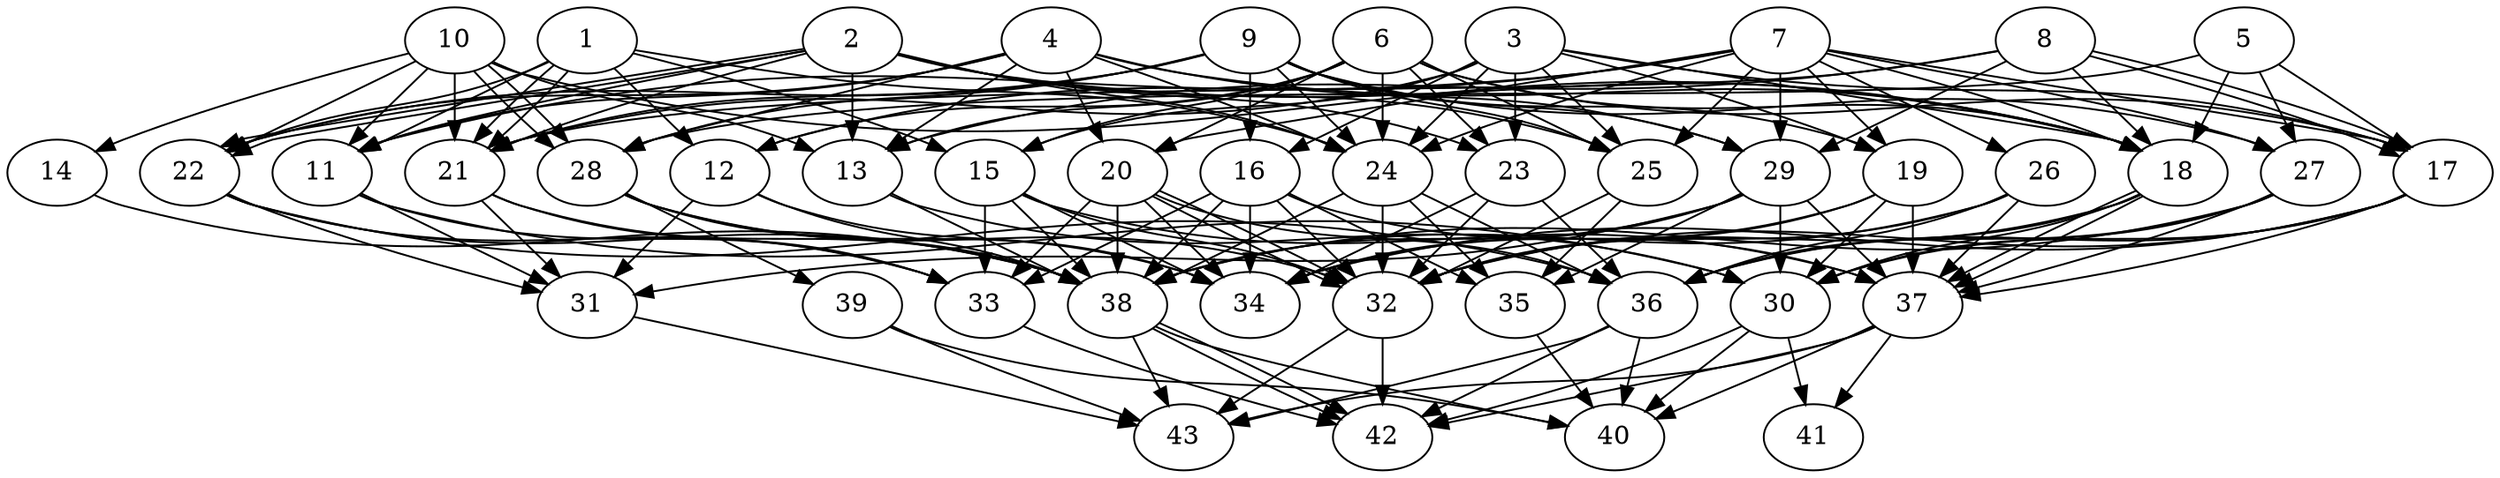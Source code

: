 // DAG (tier=3-complex, mode=data, n=43, ccr=0.518, fat=0.723, density=0.748, regular=0.206, jump=0.338, mindata=4194304, maxdata=33554432)
// DAG automatically generated by daggen at Sun Aug 24 16:33:35 2025
// /home/ermia/Project/Environments/daggen/bin/daggen --dot --ccr 0.518 --fat 0.723 --regular 0.206 --density 0.748 --jump 0.338 --mindata 4194304 --maxdata 33554432 -n 43 
digraph G {
  1 [size="5693638505285160009728", alpha="0.12", expect_size="2846819252642580004864"]
  1 -> 11 [size ="2550840166449152"]
  1 -> 12 [size ="2550840166449152"]
  1 -> 15 [size ="2550840166449152"]
  1 -> 21 [size ="2550840166449152"]
  1 -> 21 [size ="2550840166449152"]
  1 -> 22 [size ="2550840166449152"]
  1 -> 24 [size ="2550840166449152"]
  2 [size="132055121038785118208", alpha="0.13", expect_size="66027560519392559104"]
  2 -> 11 [size ="207456391135232"]
  2 -> 13 [size ="207456391135232"]
  2 -> 18 [size ="207456391135232"]
  2 -> 21 [size ="207456391135232"]
  2 -> 22 [size ="207456391135232"]
  2 -> 22 [size ="207456391135232"]
  2 -> 23 [size ="207456391135232"]
  2 -> 24 [size ="207456391135232"]
  2 -> 25 [size ="207456391135232"]
  3 [size="1390909549503655706624", alpha="0.06", expect_size="695454774751827853312"]
  3 -> 15 [size ="996833396523008"]
  3 -> 16 [size ="996833396523008"]
  3 -> 17 [size ="996833396523008"]
  3 -> 18 [size ="996833396523008"]
  3 -> 19 [size ="996833396523008"]
  3 -> 21 [size ="996833396523008"]
  3 -> 23 [size ="996833396523008"]
  3 -> 24 [size ="996833396523008"]
  3 -> 25 [size ="996833396523008"]
  4 [size="4295770505216000000000", alpha="0.05", expect_size="2147885252608000000000"]
  4 -> 11 [size ="2114060288000000"]
  4 -> 13 [size ="2114060288000000"]
  4 -> 18 [size ="2114060288000000"]
  4 -> 20 [size ="2114060288000000"]
  4 -> 22 [size ="2114060288000000"]
  4 -> 24 [size ="2114060288000000"]
  4 -> 28 [size ="2114060288000000"]
  4 -> 29 [size ="2114060288000000"]
  5 [size="11424199603559831552", alpha="0.05", expect_size="5712099801779915776"]
  5 -> 17 [size ="4537688011046912"]
  5 -> 18 [size ="4537688011046912"]
  5 -> 27 [size ="4537688011046912"]
  5 -> 28 [size ="4537688011046912"]
  6 [size="200633960676995366912", alpha="0.13", expect_size="100316980338497683456"]
  6 -> 12 [size ="274174010458112"]
  6 -> 13 [size ="274174010458112"]
  6 -> 15 [size ="274174010458112"]
  6 -> 17 [size ="274174010458112"]
  6 -> 18 [size ="274174010458112"]
  6 -> 20 [size ="274174010458112"]
  6 -> 23 [size ="274174010458112"]
  6 -> 24 [size ="274174010458112"]
  6 -> 25 [size ="274174010458112"]
  7 [size="12427470811166738", alpha="0.10", expect_size="6213735405583369"]
  7 -> 11 [size ="785383222673408"]
  7 -> 12 [size ="785383222673408"]
  7 -> 17 [size ="785383222673408"]
  7 -> 18 [size ="785383222673408"]
  7 -> 19 [size ="785383222673408"]
  7 -> 20 [size ="785383222673408"]
  7 -> 24 [size ="785383222673408"]
  7 -> 25 [size ="785383222673408"]
  7 -> 26 [size ="785383222673408"]
  7 -> 27 [size ="785383222673408"]
  7 -> 29 [size ="785383222673408"]
  8 [size="22467171381790149443584", alpha="0.06", expect_size="11233585690895074721792"]
  8 -> 13 [size ="6369748019314688"]
  8 -> 17 [size ="6369748019314688"]
  8 -> 17 [size ="6369748019314688"]
  8 -> 18 [size ="6369748019314688"]
  8 -> 21 [size ="6369748019314688"]
  8 -> 29 [size ="6369748019314688"]
  9 [size="226920285710857952", alpha="0.15", expect_size="113460142855428976"]
  9 -> 16 [size ="5303030085844992"]
  9 -> 19 [size ="5303030085844992"]
  9 -> 21 [size ="5303030085844992"]
  9 -> 22 [size ="5303030085844992"]
  9 -> 24 [size ="5303030085844992"]
  9 -> 25 [size ="5303030085844992"]
  9 -> 27 [size ="5303030085844992"]
  9 -> 28 [size ="5303030085844992"]
  9 -> 29 [size ="5303030085844992"]
  10 [size="16119609058662983663616", alpha="0.19", expect_size="8059804529331491831808"]
  10 -> 11 [size ="5104967601881088"]
  10 -> 13 [size ="5104967601881088"]
  10 -> 14 [size ="5104967601881088"]
  10 -> 18 [size ="5104967601881088"]
  10 -> 21 [size ="5104967601881088"]
  10 -> 22 [size ="5104967601881088"]
  10 -> 28 [size ="5104967601881088"]
  10 -> 28 [size ="5104967601881088"]
  11 [size="24153849231322105511936", alpha="0.05", expect_size="12076924615661052755968"]
  11 -> 30 [size ="6684684087984128"]
  11 -> 31 [size ="6684684087984128"]
  11 -> 33 [size ="6684684087984128"]
  12 [size="8079828864711958462464", alpha="0.04", expect_size="4039914432355979231232"]
  12 -> 31 [size ="3221252449763328"]
  12 -> 34 [size ="3221252449763328"]
  12 -> 38 [size ="3221252449763328"]
  13 [size="48749482291134664", alpha="0.10", expect_size="24374741145567332"]
  13 -> 30 [size ="2176572521971712"]
  13 -> 38 [size ="2176572521971712"]
  14 [size="2670353987683481088", alpha="0.17", expect_size="1335176993841740544"]
  14 -> 38 [size ="4237677935198208"]
  15 [size="1916932436272241408", alpha="0.01", expect_size="958466218136120704"]
  15 -> 32 [size ="942721841758208"]
  15 -> 33 [size ="942721841758208"]
  15 -> 34 [size ="942721841758208"]
  15 -> 37 [size ="942721841758208"]
  15 -> 38 [size ="942721841758208"]
  16 [size="5168958731739725824000", alpha="0.04", expect_size="2584479365869862912000"]
  16 -> 32 [size ="2391619194060800"]
  16 -> 33 [size ="2391619194060800"]
  16 -> 34 [size ="2391619194060800"]
  16 -> 35 [size ="2391619194060800"]
  16 -> 37 [size ="2391619194060800"]
  16 -> 38 [size ="2391619194060800"]
  17 [size="14290089714497521451008", alpha="0.08", expect_size="7145044857248760725504"]
  17 -> 30 [size ="4711002021036032"]
  17 -> 32 [size ="4711002021036032"]
  17 -> 34 [size ="4711002021036032"]
  17 -> 36 [size ="4711002021036032"]
  17 -> 37 [size ="4711002021036032"]
  18 [size="19410628657410998272000", alpha="0.12", expect_size="9705314328705499136000"]
  18 -> 30 [size ="5778073400115200"]
  18 -> 32 [size ="5778073400115200"]
  18 -> 36 [size ="5778073400115200"]
  18 -> 37 [size ="5778073400115200"]
  18 -> 37 [size ="5778073400115200"]
  19 [size="106057281978114992", alpha="0.20", expect_size="53028640989057496"]
  19 -> 30 [size ="2438303273975808"]
  19 -> 32 [size ="2438303273975808"]
  19 -> 34 [size ="2438303273975808"]
  19 -> 37 [size ="2438303273975808"]
  20 [size="1891372493853993992192", alpha="0.14", expect_size="945686246926996996096"]
  20 -> 32 [size ="1223511435640832"]
  20 -> 32 [size ="1223511435640832"]
  20 -> 33 [size ="1223511435640832"]
  20 -> 34 [size ="1223511435640832"]
  20 -> 36 [size ="1223511435640832"]
  20 -> 38 [size ="1223511435640832"]
  21 [size="10823849752992407355392", alpha="0.05", expect_size="5411924876496203677696"]
  21 -> 31 [size ="3914513757765632"]
  21 -> 33 [size ="3914513757765632"]
  21 -> 38 [size ="3914513757765632"]
  22 [size="6611927192200881152", alpha="0.19", expect_size="3305963596100440576"]
  22 -> 31 [size ="5273543122092032"]
  22 -> 33 [size ="5273543122092032"]
  22 -> 36 [size ="5273543122092032"]
  22 -> 38 [size ="5273543122092032"]
  23 [size="12619486602231521280", alpha="0.08", expect_size="6309743301115760640"]
  23 -> 32 [size ="8174183905230848"]
  23 -> 34 [size ="8174183905230848"]
  23 -> 36 [size ="8174183905230848"]
  24 [size="3350854511764747264", alpha="0.03", expect_size="1675427255882373632"]
  24 -> 32 [size ="2611167721684992"]
  24 -> 35 [size ="2611167721684992"]
  24 -> 36 [size ="2611167721684992"]
  24 -> 38 [size ="2611167721684992"]
  25 [size="7595075470447465201664", alpha="0.06", expect_size="3797537735223732600832"]
  25 -> 32 [size ="3091088097148928"]
  25 -> 35 [size ="3091088097148928"]
  26 [size="22093087418766479360", alpha="0.07", expect_size="11046543709383239680"]
  26 -> 32 [size ="7508029721280512"]
  26 -> 36 [size ="7508029721280512"]
  26 -> 37 [size ="7508029721280512"]
  26 -> 38 [size ="7508029721280512"]
  27 [size="8246104013242656768", alpha="0.17", expect_size="4123052006621328384"]
  27 -> 30 [size ="3286344969224192"]
  27 -> 36 [size ="3286344969224192"]
  27 -> 37 [size ="3286344969224192"]
  27 -> 38 [size ="3286344969224192"]
  28 [size="933676463461011200", alpha="0.15", expect_size="466838231730505600"]
  28 -> 32 [size ="527117720748032"]
  28 -> 34 [size ="527117720748032"]
  28 -> 38 [size ="527117720748032"]
  28 -> 39 [size ="527117720748032"]
  29 [size="36016632112456552", alpha="0.18", expect_size="18008316056228276"]
  29 -> 30 [size ="766665084108800"]
  29 -> 31 [size ="766665084108800"]
  29 -> 34 [size ="766665084108800"]
  29 -> 35 [size ="766665084108800"]
  29 -> 37 [size ="766665084108800"]
  29 -> 38 [size ="766665084108800"]
  30 [size="87685286809006320", alpha="0.19", expect_size="43842643404503160"]
  30 -> 40 [size ="156914155520000"]
  30 -> 41 [size ="156914155520000"]
  30 -> 42 [size ="156914155520000"]
  31 [size="6511613584326413778944", alpha="0.19", expect_size="3255806792163206889472"]
  31 -> 43 [size ="2789645817479168"]
  32 [size="1178097545414921158656", alpha="0.15", expect_size="589048772707460579328"]
  32 -> 42 [size ="892368341434368"]
  32 -> 43 [size ="892368341434368"]
  33 [size="5090316174897593344", alpha="0.07", expect_size="2545158087448796672"]
  33 -> 42 [size ="2301827534028800"]
  34 [size="11195641723435407360", alpha="0.03", expect_size="5597820861717703680"]
  35 [size="52386987559723512", alpha="0.17", expect_size="26193493779861756"]
  35 -> 40 [size ="5329215763251200"]
  36 [size="6190372743926240256", alpha="0.15", expect_size="3095186371963120128"]
  36 -> 40 [size ="3591656871821312"]
  36 -> 42 [size ="3591656871821312"]
  36 -> 43 [size ="3591656871821312"]
  37 [size="895823501635256057856", alpha="0.04", expect_size="447911750817628028928"]
  37 -> 40 [size ="743426928672768"]
  37 -> 41 [size ="743426928672768"]
  37 -> 42 [size ="743426928672768"]
  37 -> 43 [size ="743426928672768"]
  38 [size="14778561727452676096000", alpha="0.04", expect_size="7389280863726338048000"]
  38 -> 40 [size ="4817755622604800"]
  38 -> 42 [size ="4817755622604800"]
  38 -> 42 [size ="4817755622604800"]
  38 -> 43 [size ="4817755622604800"]
  39 [size="4253609918955423744", alpha="0.13", expect_size="2126804959477711872"]
  39 -> 40 [size ="2480531652476928"]
  39 -> 43 [size ="2480531652476928"]
  40 [size="49378796866479504", alpha="0.17", expect_size="24689398433239752"]
  41 [size="279597380549923584", alpha="0.11", expect_size="139798690274961792"]
  42 [size="4420349215074829729792", alpha="0.03", expect_size="2210174607537414864896"]
  43 [size="335481664789755584", alpha="0.10", expect_size="167740832394877792"]
}